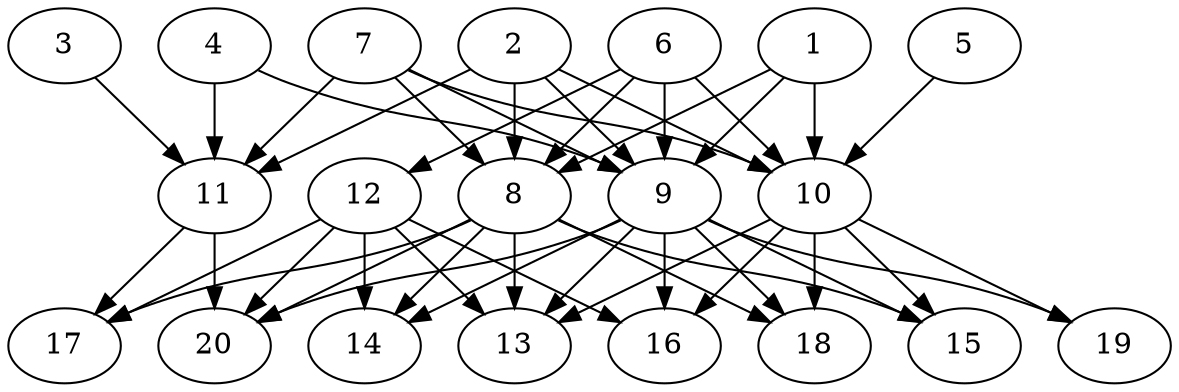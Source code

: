 // DAG automatically generated by daggen at Tue Jul 23 14:28:59 2019
// ./daggen --dot -n 20 --ccr 0.5 --fat 0.6 --regular 0.5 --density 0.7 --mindata 5242880 --maxdata 52428800 
digraph G {
  1 [size="54986752", alpha="0.10", expect_size="27493376"] 
  1 -> 8 [size ="27493376"]
  1 -> 9 [size ="27493376"]
  1 -> 10 [size ="27493376"]
  2 [size="52406272", alpha="0.06", expect_size="26203136"] 
  2 -> 8 [size ="26203136"]
  2 -> 9 [size ="26203136"]
  2 -> 10 [size ="26203136"]
  2 -> 11 [size ="26203136"]
  3 [size="50372608", alpha="0.19", expect_size="25186304"] 
  3 -> 11 [size ="25186304"]
  4 [size="65886208", alpha="0.07", expect_size="32943104"] 
  4 -> 9 [size ="32943104"]
  4 -> 11 [size ="32943104"]
  5 [size="90220544", alpha="0.14", expect_size="45110272"] 
  5 -> 10 [size ="45110272"]
  6 [size="39692288", alpha="0.03", expect_size="19846144"] 
  6 -> 8 [size ="19846144"]
  6 -> 9 [size ="19846144"]
  6 -> 10 [size ="19846144"]
  6 -> 12 [size ="19846144"]
  7 [size="99387392", alpha="0.11", expect_size="49693696"] 
  7 -> 8 [size ="49693696"]
  7 -> 9 [size ="49693696"]
  7 -> 10 [size ="49693696"]
  7 -> 11 [size ="49693696"]
  8 [size="43659264", alpha="0.18", expect_size="21829632"] 
  8 -> 13 [size ="21829632"]
  8 -> 14 [size ="21829632"]
  8 -> 15 [size ="21829632"]
  8 -> 17 [size ="21829632"]
  8 -> 18 [size ="21829632"]
  8 -> 20 [size ="21829632"]
  9 [size="84799488", alpha="0.05", expect_size="42399744"] 
  9 -> 13 [size ="42399744"]
  9 -> 14 [size ="42399744"]
  9 -> 15 [size ="42399744"]
  9 -> 16 [size ="42399744"]
  9 -> 18 [size ="42399744"]
  9 -> 19 [size ="42399744"]
  9 -> 20 [size ="42399744"]
  10 [size="54534144", alpha="0.12", expect_size="27267072"] 
  10 -> 13 [size ="27267072"]
  10 -> 15 [size ="27267072"]
  10 -> 16 [size ="27267072"]
  10 -> 18 [size ="27267072"]
  10 -> 19 [size ="27267072"]
  11 [size="47570944", alpha="0.02", expect_size="23785472"] 
  11 -> 17 [size ="23785472"]
  11 -> 20 [size ="23785472"]
  12 [size="95678464", alpha="0.20", expect_size="47839232"] 
  12 -> 13 [size ="47839232"]
  12 -> 14 [size ="47839232"]
  12 -> 16 [size ="47839232"]
  12 -> 17 [size ="47839232"]
  12 -> 20 [size ="47839232"]
  13 [size="30439424", alpha="0.04", expect_size="15219712"] 
  14 [size="25567232", alpha="0.18", expect_size="12783616"] 
  15 [size="57145344", alpha="0.01", expect_size="28572672"] 
  16 [size="30812160", alpha="0.18", expect_size="15406080"] 
  17 [size="47118336", alpha="0.19", expect_size="23559168"] 
  18 [size="98203648", alpha="0.11", expect_size="49101824"] 
  19 [size="89649152", alpha="0.11", expect_size="44824576"] 
  20 [size="18841600", alpha="0.05", expect_size="9420800"] 
}
